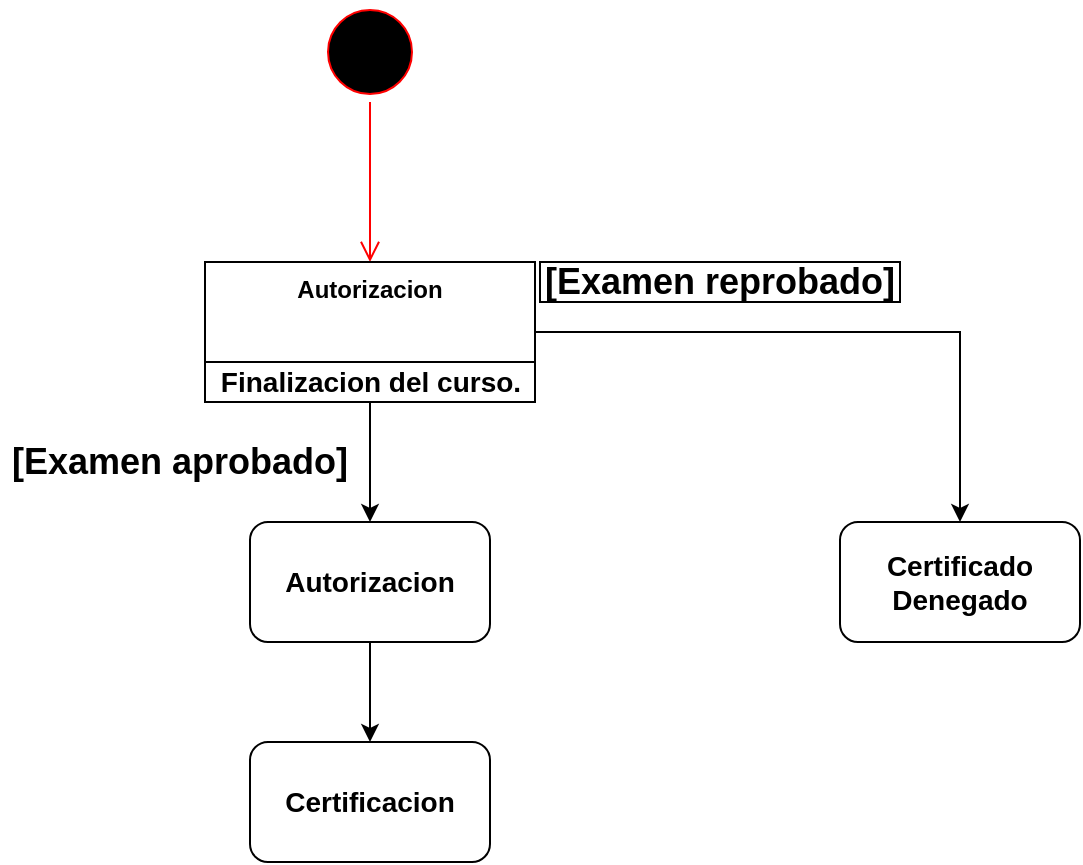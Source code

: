 <mxfile>
    <diagram id="PM8qw5xjLFANa7GZ6_1g" name="Page-1">
        <mxGraphModel dx="619" dy="516" grid="1" gridSize="10" guides="1" tooltips="1" connect="1" arrows="1" fold="1" page="1" pageScale="1" pageWidth="827" pageHeight="1169" math="0" shadow="0">
            <root>
                <mxCell id="0"/>
                <mxCell id="1" parent="0"/>
                <mxCell id="2" value="" style="ellipse;html=1;shape=startState;fillColor=#000000;strokeColor=#ff0000;" parent="1" vertex="1">
                    <mxGeometry x="160" width="50" height="50" as="geometry"/>
                </mxCell>
                <mxCell id="3" value="" style="edgeStyle=orthogonalEdgeStyle;html=1;verticalAlign=bottom;endArrow=open;endSize=8;strokeColor=#ff0000;fillColor=#000000;entryX=0.5;entryY=0;entryDx=0;entryDy=0;" parent="1" source="2" target="9" edge="1">
                    <mxGeometry relative="1" as="geometry">
                        <mxPoint x="165" y="120" as="targetPoint"/>
                    </mxGeometry>
                </mxCell>
                <mxCell id="18" style="edgeStyle=orthogonalEdgeStyle;rounded=0;orthogonalLoop=1;jettySize=auto;html=1;entryX=0.5;entryY=0;entryDx=0;entryDy=0;fillColor=none;strokeColor=#000000;" parent="1" source="9" target="16" edge="1">
                    <mxGeometry relative="1" as="geometry"/>
                </mxCell>
                <mxCell id="22" style="edgeStyle=orthogonalEdgeStyle;rounded=0;orthogonalLoop=1;jettySize=auto;html=1;fillColor=none;entryX=0.5;entryY=0;entryDx=0;entryDy=0;strokeColor=#000000;" parent="1" source="9" target="23" edge="1">
                    <mxGeometry relative="1" as="geometry">
                        <mxPoint x="480" y="250" as="targetPoint"/>
                    </mxGeometry>
                </mxCell>
                <mxCell id="9" value="Autorizacion" style="swimlane;fontStyle=1;align=center;verticalAlign=top;childLayout=stackLayout;horizontal=1;startSize=50;horizontalStack=0;resizeParent=1;resizeParentMax=0;resizeLast=0;collapsible=1;marginBottom=0;fillColor=none;strokeColor=#000000;" parent="1" vertex="1">
                    <mxGeometry x="102.5" y="130" width="165" height="70" as="geometry"/>
                </mxCell>
                <mxCell id="14" value="&lt;font style=&quot;font-size: 14px&quot;&gt;&lt;b&gt;Finalizacion del curso.&lt;/b&gt;&lt;/font&gt;" style="text;html=1;align=center;verticalAlign=middle;resizable=0;points=[];autosize=1;strokeColor=#000000;fillColor=none;" parent="9" vertex="1">
                    <mxGeometry y="50" width="165" height="20" as="geometry"/>
                </mxCell>
                <mxCell id="15" value="&lt;font style=&quot;font-size: 18px&quot;&gt;&lt;b&gt;[Examen aprobado]&lt;/b&gt;&lt;/font&gt;" style="text;html=1;strokeColor=none;fillColor=none;align=center;verticalAlign=middle;whiteSpace=wrap;rounded=0;" parent="1" vertex="1">
                    <mxGeometry y="220" width="180" height="20" as="geometry"/>
                </mxCell>
                <mxCell id="19" style="edgeStyle=orthogonalEdgeStyle;rounded=0;orthogonalLoop=1;jettySize=auto;html=1;entryX=0.5;entryY=0;entryDx=0;entryDy=0;fillColor=none;strokeColor=#000000;" parent="1" source="16" target="17" edge="1">
                    <mxGeometry relative="1" as="geometry"/>
                </mxCell>
                <mxCell id="16" value="&lt;font style=&quot;font-size: 14px&quot;&gt;&lt;b&gt;Autorizacion&lt;/b&gt;&lt;/font&gt;" style="rounded=1;whiteSpace=wrap;html=1;strokeColor=#000000;fillColor=none;" parent="1" vertex="1">
                    <mxGeometry x="125" y="260" width="120" height="60" as="geometry"/>
                </mxCell>
                <mxCell id="17" value="&lt;font style=&quot;font-size: 14px&quot;&gt;&lt;b&gt;Certificacion&lt;/b&gt;&lt;/font&gt;" style="rounded=1;whiteSpace=wrap;html=1;strokeColor=#000000;fillColor=none;" parent="1" vertex="1">
                    <mxGeometry x="125" y="370" width="120" height="60" as="geometry"/>
                </mxCell>
                <mxCell id="21" value="&lt;font style=&quot;font-size: 18px&quot;&gt;&lt;b&gt;[Examen reprobado]&lt;/b&gt;&lt;/font&gt;" style="text;html=1;strokeColor=#000000;fillColor=none;align=center;verticalAlign=middle;whiteSpace=wrap;rounded=0;" parent="1" vertex="1">
                    <mxGeometry x="270" y="130" width="180" height="20" as="geometry"/>
                </mxCell>
                <mxCell id="23" value="&lt;font style=&quot;font-size: 14px&quot;&gt;&lt;b&gt;Certificado Denegado&lt;/b&gt;&lt;/font&gt;" style="rounded=1;whiteSpace=wrap;html=1;strokeColor=#000000;fillColor=none;" parent="1" vertex="1">
                    <mxGeometry x="420" y="260" width="120" height="60" as="geometry"/>
                </mxCell>
            </root>
        </mxGraphModel>
    </diagram>
</mxfile>
